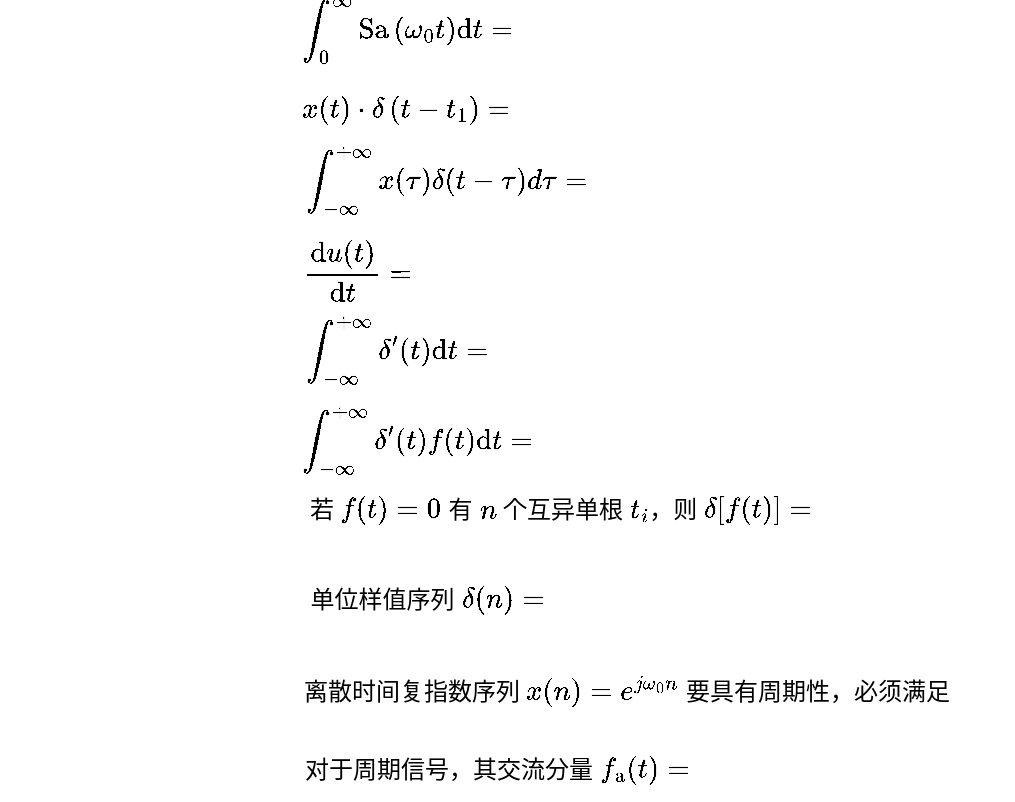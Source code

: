 <mxfile version="20.7.4" type="device"><diagram id="OH-pMOOIU5bDx5n0lzZr" name="第 1 页"><mxGraphModel dx="537" dy="371" grid="1" gridSize="5" guides="1" tooltips="1" connect="1" arrows="1" fold="1" page="1" pageScale="1" pageWidth="827" pageHeight="1169" math="1" shadow="0"><root><mxCell id="0"/><mxCell id="1" parent="0"/><mxCell id="O6Wq6Jmbtmh4ndGaeL1q-4" value="$$\int_{0}^{\infty} \operatorname{Sa}\left(\omega_{0} t\right) \mathrm{d} t=$$" style="text;html=1;align=center;verticalAlign=middle;resizable=1;points=[];autosize=1;strokeColor=none;fillColor=none;movable=1;rotatable=1;deletable=1;editable=1;connectable=1;" vertex="1" parent="1"><mxGeometry x="20" y="260" width="110" height="30" as="geometry"/></mxCell><mxCell id="O6Wq6Jmbtmh4ndGaeL1q-5" value="$$x(t) \cdot \delta\left(t-t_{1}\right)=$$" style="text;html=1;align=center;verticalAlign=middle;resizable=1;points=[];autosize=1;strokeColor=none;fillColor=none;movable=1;rotatable=1;deletable=1;editable=1;connectable=1;" vertex="1" parent="1"><mxGeometry x="20" y="300" width="110" height="30" as="geometry"/></mxCell><mxCell id="O6Wq6Jmbtmh4ndGaeL1q-6" value="$$\int_{-\infty}^{+\infty} x(\tau) \delta(t-\tau) d \tau=$$" style="text;html=1;align=center;verticalAlign=middle;resizable=1;points=[];autosize=1;strokeColor=none;fillColor=none;movable=1;rotatable=1;deletable=1;editable=1;connectable=1;" vertex="1" parent="1"><mxGeometry x="20" y="335" width="150" height="30" as="geometry"/></mxCell><mxCell id="O6Wq6Jmbtmh4ndGaeL1q-7" value="$$\frac{\mathrm{d} u(t)}{\mathrm{d} t}=$$" style="text;html=1;align=center;verticalAlign=middle;resizable=1;points=[];autosize=1;strokeColor=none;fillColor=none;movable=1;rotatable=1;deletable=1;editable=1;connectable=1;" vertex="1" parent="1"><mxGeometry x="20" y="380" width="60" height="30" as="geometry"/></mxCell><mxCell id="O6Wq6Jmbtmh4ndGaeL1q-8" value="$$\int_{-\infty}^{+\infty} \delta^{\prime}(t) \mathrm{d}t=$$" style="text;html=1;align=center;verticalAlign=middle;resizable=1;points=[];autosize=1;strokeColor=none;fillColor=none;movable=1;rotatable=1;deletable=1;editable=1;connectable=1;" vertex="1" parent="1"><mxGeometry x="20" y="420" width="100" height="30" as="geometry"/></mxCell><mxCell id="O6Wq6Jmbtmh4ndGaeL1q-9" value="$$\int_{-\infty}^{+\infty} \delta^{\prime}(t) f(t) \mathrm{d}t=$$" style="text;html=1;align=center;verticalAlign=middle;resizable=1;points=[];autosize=1;strokeColor=none;fillColor=none;movable=1;rotatable=1;deletable=1;editable=1;connectable=1;" vertex="1" parent="1"><mxGeometry x="20" y="465" width="120" height="30" as="geometry"/></mxCell><mxCell id="O6Wq6Jmbtmh4ndGaeL1q-10" value="若 \(f(t)=0\) 有 \(n\) 个互异单根 \(t_{i}\)，则&amp;nbsp;" style="text;html=1;align=center;verticalAlign=middle;resizable=1;points=[];autosize=1;strokeColor=none;fillColor=none;movable=1;rotatable=1;deletable=1;editable=1;connectable=1;" vertex="1" parent="1"><mxGeometry x="20" y="500" width="210" height="30" as="geometry"/></mxCell><mxCell id="O6Wq6Jmbtmh4ndGaeL1q-11" value="$$\delta[f(t)]=$$" style="text;html=1;align=center;verticalAlign=middle;resizable=1;points=[];autosize=1;strokeColor=none;fillColor=none;movable=1;rotatable=1;deletable=1;editable=1;connectable=1;" vertex="1" parent="1"><mxGeometry x="215" y="500" width="70" height="30" as="geometry"/></mxCell><mxCell id="O6Wq6Jmbtmh4ndGaeL1q-12" value="单位样值序列 \(\delta(n)=\)" style="text;html=1;align=center;verticalAlign=middle;resizable=1;points=[];autosize=1;strokeColor=none;fillColor=none;movable=1;rotatable=1;deletable=1;editable=1;connectable=1;" vertex="1" parent="1"><mxGeometry x="20" y="545" width="130" height="30" as="geometry"/></mxCell><mxCell id="O6Wq6Jmbtmh4ndGaeL1q-13" value="离散时间复指数序列 \(x(n)=e^{j \omega_{0} n}\) 要具有周期性，必须满足" style="text;html=1;align=center;verticalAlign=middle;resizable=1;points=[];autosize=1;strokeColor=none;fillColor=none;movable=1;rotatable=1;deletable=1;editable=1;connectable=1;" vertex="1" parent="1"><mxGeometry x="20" y="590" width="330" height="30" as="geometry"/></mxCell><mxCell id="O6Wq6Jmbtmh4ndGaeL1q-14" value="对于周期信号，其&lt;span style=&quot;background-color: initial;&quot;&gt;交流分量 \(f_{\mathrm{a}}(t)=\)&lt;br&gt;&lt;/span&gt;" style="text;html=1;align=center;verticalAlign=middle;resizable=1;points=[];autosize=1;strokeColor=none;fillColor=none;movable=1;rotatable=1;deletable=1;editable=1;connectable=1;" vertex="1" parent="1"><mxGeometry x="20" y="630" width="200" height="30" as="geometry"/></mxCell></root></mxGraphModel></diagram></mxfile>